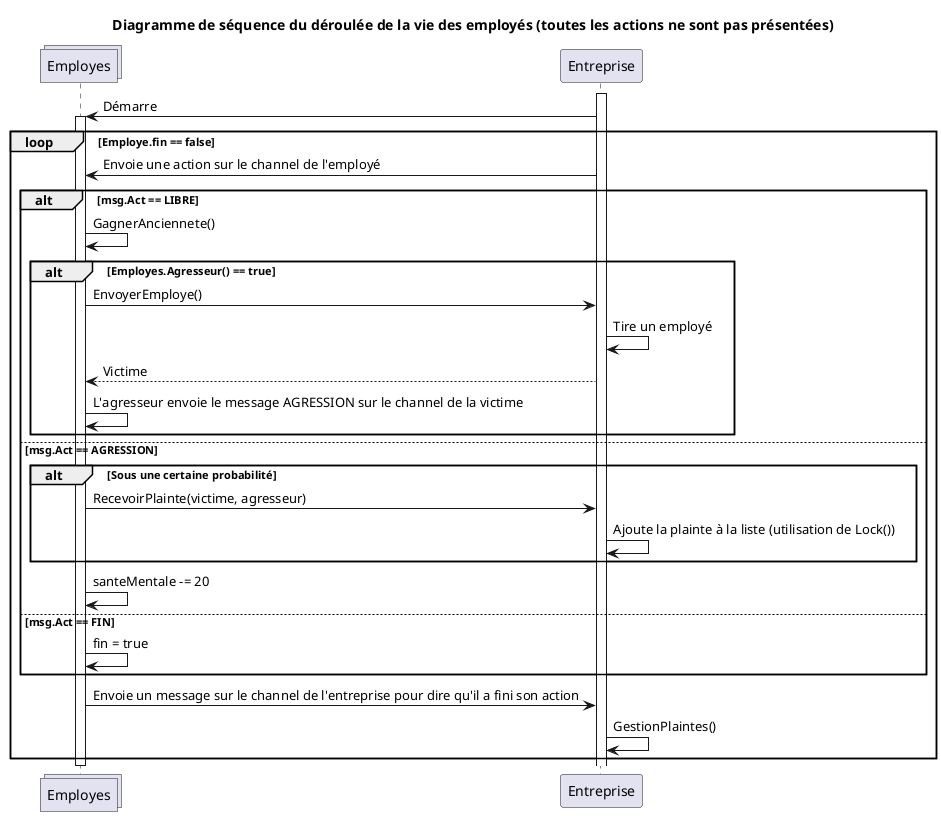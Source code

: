 @startuml Diagramme de séquence du déroulée de la vie des employés (toutes les actions ne sont pas présentées)

title Diagramme de séquence du déroulée de la vie des employés (toutes les actions ne sont pas présentées)

collections Employes

activate Entreprise

Entreprise -> Employes : Démarre

activate Employes

loop Employe.fin == false
    Entreprise -> Employes : Envoie une action sur le channel de l'employé
    alt msg.Act == LIBRE
        Employes -> Employes : GagnerAnciennete()
        alt Employes.Agresseur() == true
            Employes -> Entreprise : EnvoyerEmploye()
            Entreprise -> Entreprise : Tire un employé
            Entreprise --> Employes : Victime
            Employes -> Employes : L'agresseur envoie le message AGRESSION sur le channel de la victime
        end alt
        ' alt Employes dans Entreprise.formation
        '     Employes -> Employes : Employes.seFormer()
        ' end alt
        ' alt Sous une certaine probabilité
        '     Employes -> Employes : Employes.avoirEnfant()
        ' end alt
        ' alt A eu un enfant et est une femme et sous une certaine probabilité
        '     Employes -> Employes : Employes.poserDemissionMaternite()
        ' end alt
        ' alt Employes.ancienneté > 43
        '     Employes -> Employes : Employes.partirRetraite()
        ' end alt
        ' alt Sous une certaine probabilité
        '     Employes -> Employes : Employes.poserDemission()
        ' end alt
    else msg.Act == AGRESSION
        alt Sous une certaine probabilité
            Employes -> Entreprise : RecevoirPlainte(victime, agresseur)
            Entreprise -> Entreprise : Ajoute la plainte à la liste (utilisation de Lock())
        end alt
        Employes -> Employes : santeMentale -= 20
        ' alt Employes.santeMentale < 0
        '     Employes -> Employes : Employes.partirDepression()
        ' end alt
    else msg.Act == FIN
        Employes -> Employes : fin = true
    end alt
    Employes -> Entreprise : Envoie un message sur le channel de l'entreprise pour dire qu'il a fini son action
    Entreprise -> Entreprise : GestionPlaintes()

end loop

deactivate Employes

@enduml